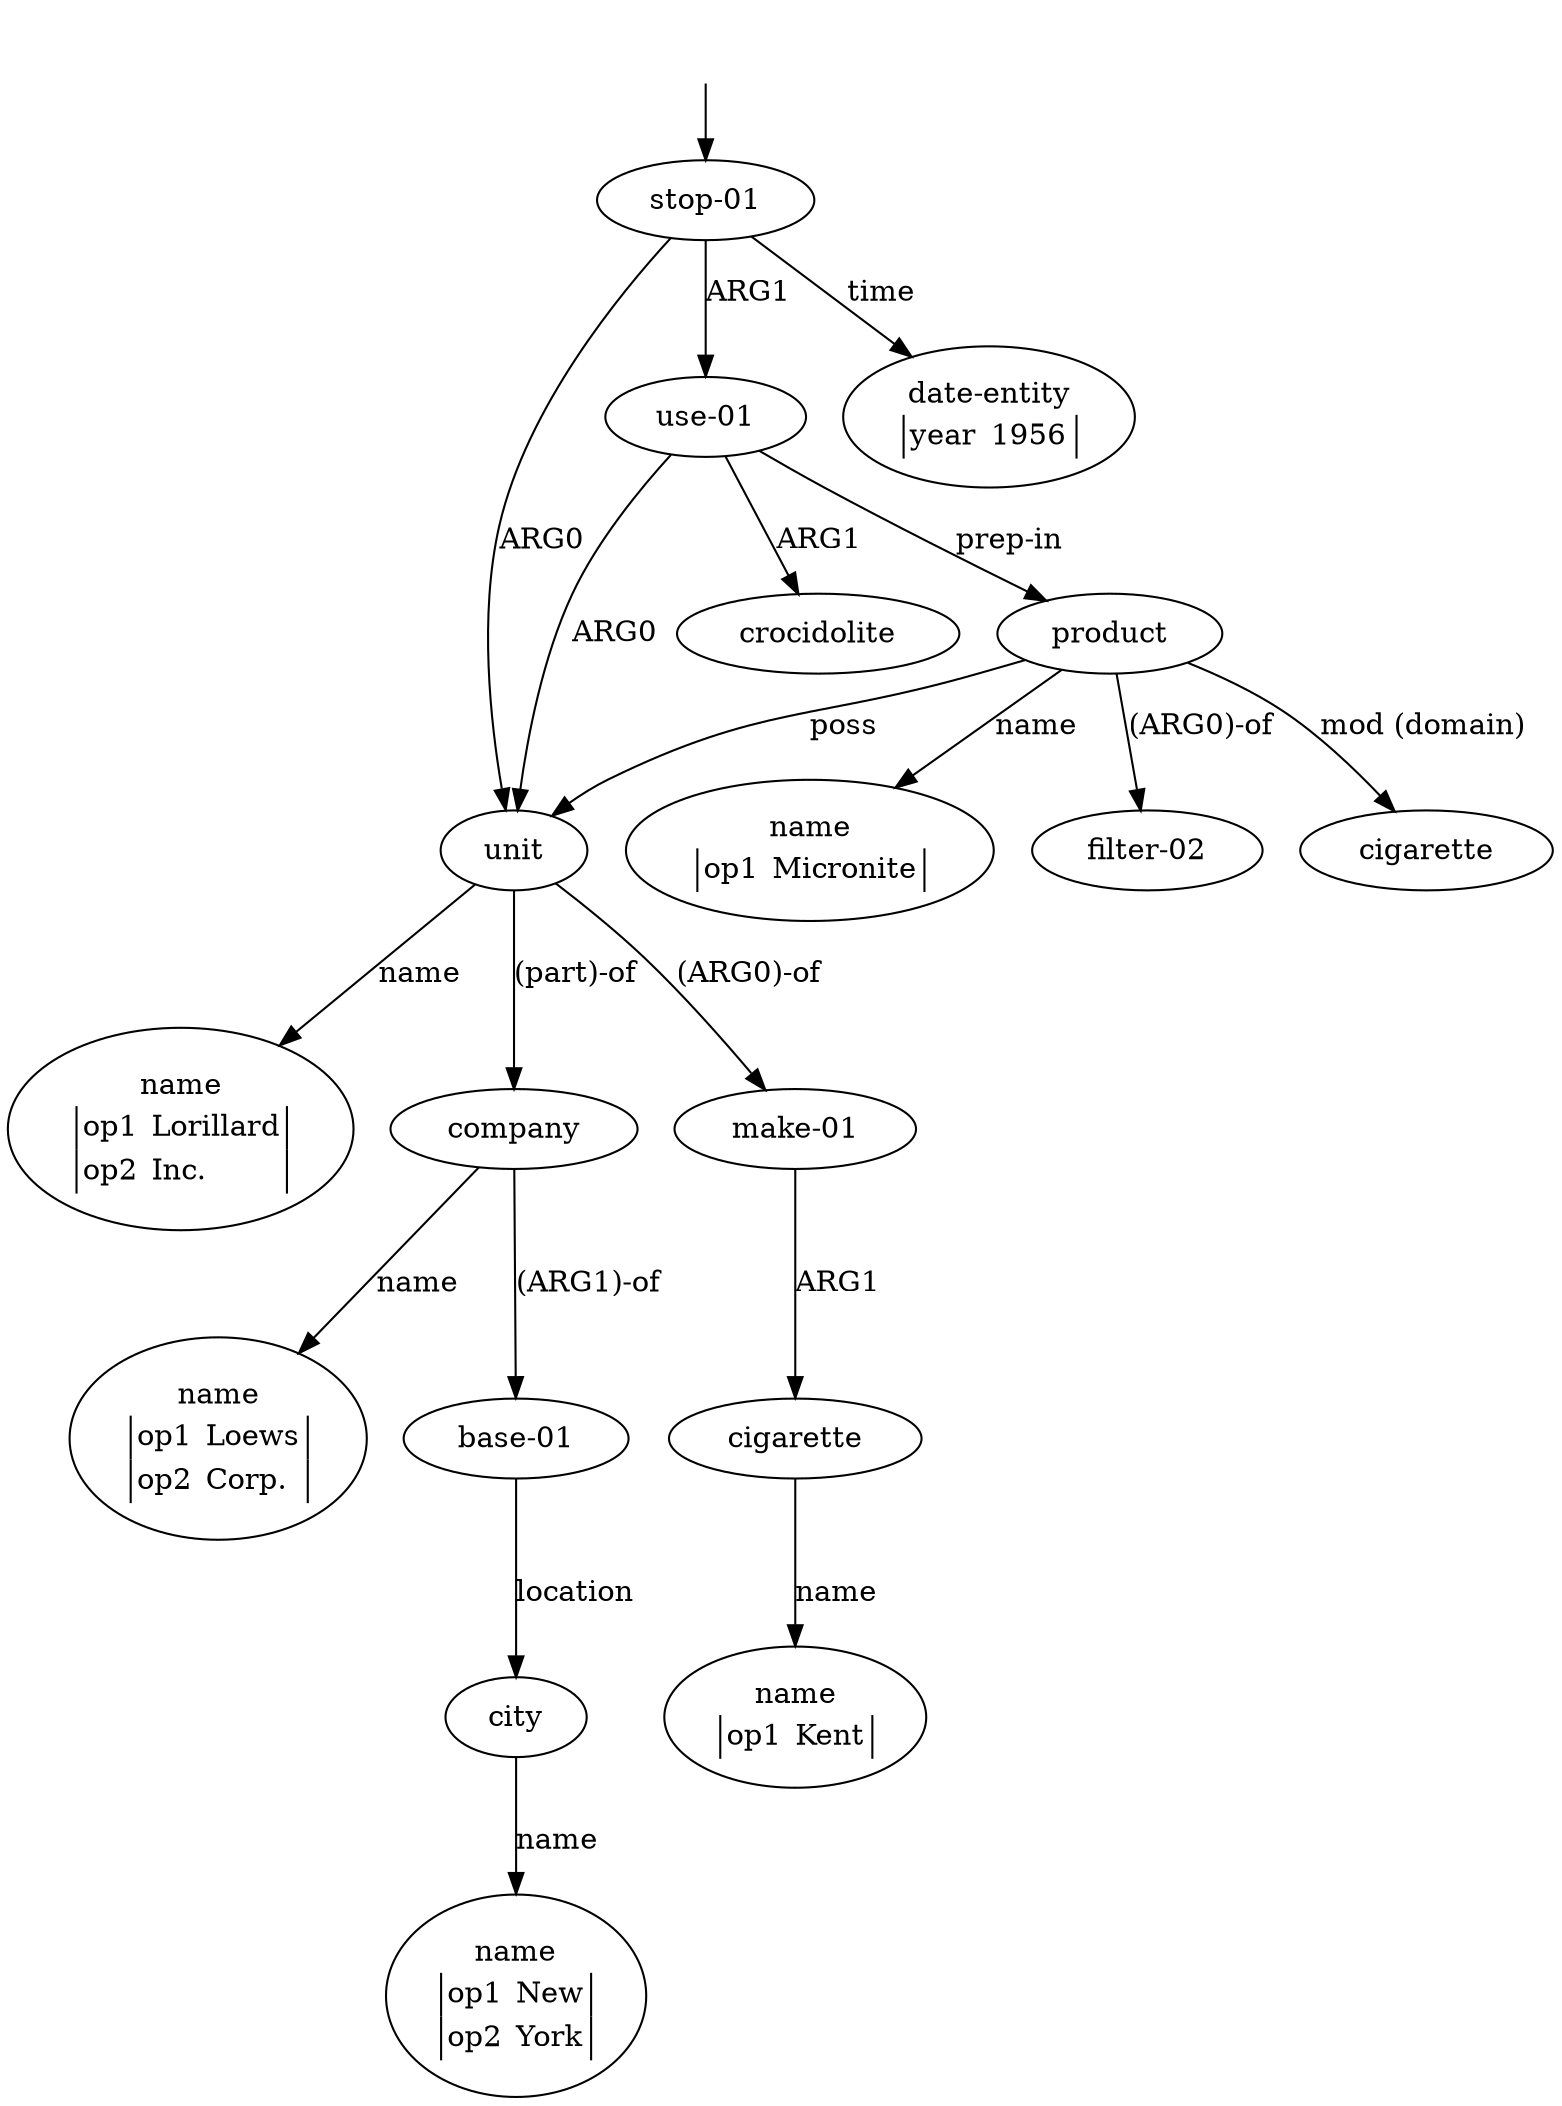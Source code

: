 digraph "20003003" {
  top [ style=invis ];
  top -> 0;
  0 [ label=<<table align="center" border="0" cellspacing="0"><tr><td colspan="2">stop-01</td></tr></table>> ];
  1 [ label=<<table align="center" border="0" cellspacing="0"><tr><td colspan="2">unit</td></tr></table>> ];
  2 [ label=<<table align="center" border="0" cellspacing="0"><tr><td colspan="2">name</td></tr><tr><td sides="l" border="1" align="left">op1</td><td sides="r" border="1" align="left">Lorillard</td></tr><tr><td sides="l" border="1" align="left">op2</td><td sides="r" border="1" align="left">Inc.</td></tr></table>> ];
  3 [ label=<<table align="center" border="0" cellspacing="0"><tr><td colspan="2">company</td></tr></table>> ];
  4 [ label=<<table align="center" border="0" cellspacing="0"><tr><td colspan="2">name</td></tr><tr><td sides="l" border="1" align="left">op1</td><td sides="r" border="1" align="left">Loews</td></tr><tr><td sides="l" border="1" align="left">op2</td><td sides="r" border="1" align="left">Corp.</td></tr></table>> ];
  5 [ label=<<table align="center" border="0" cellspacing="0"><tr><td colspan="2">base-01</td></tr></table>> ];
  6 [ label=<<table align="center" border="0" cellspacing="0"><tr><td colspan="2">city</td></tr></table>> ];
  7 [ label=<<table align="center" border="0" cellspacing="0"><tr><td colspan="2">name</td></tr><tr><td sides="l" border="1" align="left">op1</td><td sides="r" border="1" align="left">New</td></tr><tr><td sides="l" border="1" align="left">op2</td><td sides="r" border="1" align="left">York</td></tr></table>> ];
  8 [ label=<<table align="center" border="0" cellspacing="0"><tr><td colspan="2">make-01</td></tr></table>> ];
  9 [ label=<<table align="center" border="0" cellspacing="0"><tr><td colspan="2">cigarette</td></tr></table>> ];
  10 [ label=<<table align="center" border="0" cellspacing="0"><tr><td colspan="2">name</td></tr><tr><td sides="l" border="1" align="left">op1</td><td sides="r" border="1" align="left">Kent</td></tr></table>> ];
  11 [ label=<<table align="center" border="0" cellspacing="0"><tr><td colspan="2">use-01</td></tr></table>> ];
  12 [ label=<<table align="center" border="0" cellspacing="0"><tr><td colspan="2">crocidolite</td></tr></table>> ];
  13 [ label=<<table align="center" border="0" cellspacing="0"><tr><td colspan="2">product</td></tr></table>> ];
  14 [ label=<<table align="center" border="0" cellspacing="0"><tr><td colspan="2">name</td></tr><tr><td sides="l" border="1" align="left">op1</td><td sides="r" border="1" align="left">Micronite</td></tr></table>> ];
  15 [ label=<<table align="center" border="0" cellspacing="0"><tr><td colspan="2">filter-02</td></tr></table>> ];
  16 [ label=<<table align="center" border="0" cellspacing="0"><tr><td colspan="2">cigarette</td></tr></table>> ];
  17 [ label=<<table align="center" border="0" cellspacing="0"><tr><td colspan="2">date-entity</td></tr><tr><td sides="l" border="1" align="left">year</td><td sides="r" border="1" align="left">1956</td></tr></table>> ];
  13 -> 16 [ label="mod (domain)" ];
  1 -> 3 [ label="(part)-of" ];
  11 -> 12 [ label="ARG1" ];
  13 -> 1 [ label="poss" ];
  9 -> 10 [ label="name" ];
  6 -> 7 [ label="name" ];
  11 -> 13 [ label="prep-in" ];
  0 -> 1 [ label="ARG0" ];
  5 -> 6 [ label="location" ];
  1 -> 8 [ label="(ARG0)-of" ];
  13 -> 15 [ label="(ARG0)-of" ];
  3 -> 4 [ label="name" ];
  0 -> 11 [ label="ARG1" ];
  13 -> 14 [ label="name" ];
  1 -> 2 [ label="name" ];
  0 -> 17 [ label="time" ];
  8 -> 9 [ label="ARG1" ];
  3 -> 5 [ label="(ARG1)-of" ];
  11 -> 1 [ label="ARG0" ];
}

